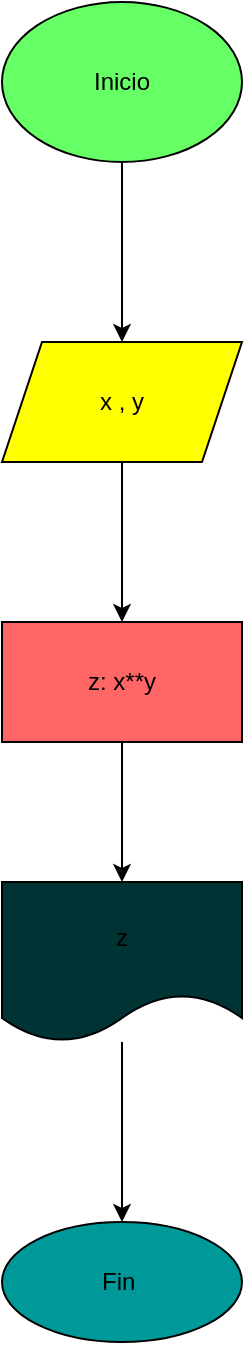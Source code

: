 <mxfile>
    <diagram id="75uEnQKYNYkckL46fgS9" name="Página-1">
        <mxGraphModel dx="846" dy="472" grid="1" gridSize="10" guides="1" tooltips="1" connect="1" arrows="1" fold="1" page="1" pageScale="1" pageWidth="827" pageHeight="1169" math="0" shadow="0">
            <root>
                <mxCell id="0"/>
                <mxCell id="1" parent="0"/>
                <mxCell id="4" value="" style="edgeStyle=none;html=1;" edge="1" parent="1" source="2" target="3">
                    <mxGeometry relative="1" as="geometry"/>
                </mxCell>
                <mxCell id="2" value="Inicio" style="ellipse;whiteSpace=wrap;html=1;fillColor=#66FF66;" vertex="1" parent="1">
                    <mxGeometry x="240" y="20" width="120" height="80" as="geometry"/>
                </mxCell>
                <mxCell id="6" value="" style="edgeStyle=none;html=1;" edge="1" parent="1" source="3" target="5">
                    <mxGeometry relative="1" as="geometry"/>
                </mxCell>
                <mxCell id="3" value="x , y" style="shape=parallelogram;perimeter=parallelogramPerimeter;whiteSpace=wrap;html=1;fixedSize=1;fillColor=#FFFF00;" vertex="1" parent="1">
                    <mxGeometry x="240" y="190" width="120" height="60" as="geometry"/>
                </mxCell>
                <mxCell id="8" value="" style="edgeStyle=none;html=1;" edge="1" parent="1" source="5" target="7">
                    <mxGeometry relative="1" as="geometry"/>
                </mxCell>
                <mxCell id="5" value="z: x**y" style="whiteSpace=wrap;html=1;fillColor=#FF6666;" vertex="1" parent="1">
                    <mxGeometry x="240" y="330" width="120" height="60" as="geometry"/>
                </mxCell>
                <mxCell id="10" value="" style="edgeStyle=none;html=1;" edge="1" parent="1" source="7" target="9">
                    <mxGeometry relative="1" as="geometry"/>
                </mxCell>
                <mxCell id="7" value="z" style="shape=document;whiteSpace=wrap;html=1;boundedLbl=1;fillColor=#003333;" vertex="1" parent="1">
                    <mxGeometry x="240" y="460" width="120" height="80" as="geometry"/>
                </mxCell>
                <mxCell id="9" value="Fin&amp;nbsp;" style="ellipse;whiteSpace=wrap;html=1;fillColor=#009999;" vertex="1" parent="1">
                    <mxGeometry x="240" y="630" width="120" height="60" as="geometry"/>
                </mxCell>
            </root>
        </mxGraphModel>
    </diagram>
</mxfile>